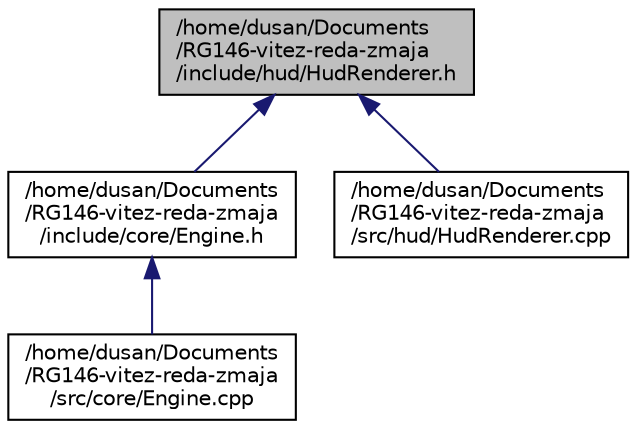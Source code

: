 digraph "/home/dusan/Documents/RG146-vitez-reda-zmaja/include/hud/HudRenderer.h"
{
  edge [fontname="Helvetica",fontsize="10",labelfontname="Helvetica",labelfontsize="10"];
  node [fontname="Helvetica",fontsize="10",shape=record];
  Node23 [label="/home/dusan/Documents\l/RG146-vitez-reda-zmaja\l/include/hud/HudRenderer.h",height=0.2,width=0.4,color="black", fillcolor="grey75", style="filled", fontcolor="black"];
  Node23 -> Node24 [dir="back",color="midnightblue",fontsize="10",style="solid"];
  Node24 [label="/home/dusan/Documents\l/RG146-vitez-reda-zmaja\l/include/core/Engine.h",height=0.2,width=0.4,color="black", fillcolor="white", style="filled",URL="$Engine_8h.html",tooltip="Deklaracija klase Engine i deklaracija callback funkcija. "];
  Node24 -> Node25 [dir="back",color="midnightblue",fontsize="10",style="solid"];
  Node25 [label="/home/dusan/Documents\l/RG146-vitez-reda-zmaja\l/src/core/Engine.cpp",height=0.2,width=0.4,color="black", fillcolor="white", style="filled",URL="$Engine_8cpp.html"];
  Node23 -> Node26 [dir="back",color="midnightblue",fontsize="10",style="solid"];
  Node26 [label="/home/dusan/Documents\l/RG146-vitez-reda-zmaja\l/src/hud/HudRenderer.cpp",height=0.2,width=0.4,color="black", fillcolor="white", style="filled",URL="$HudRenderer_8cpp.html"];
}
